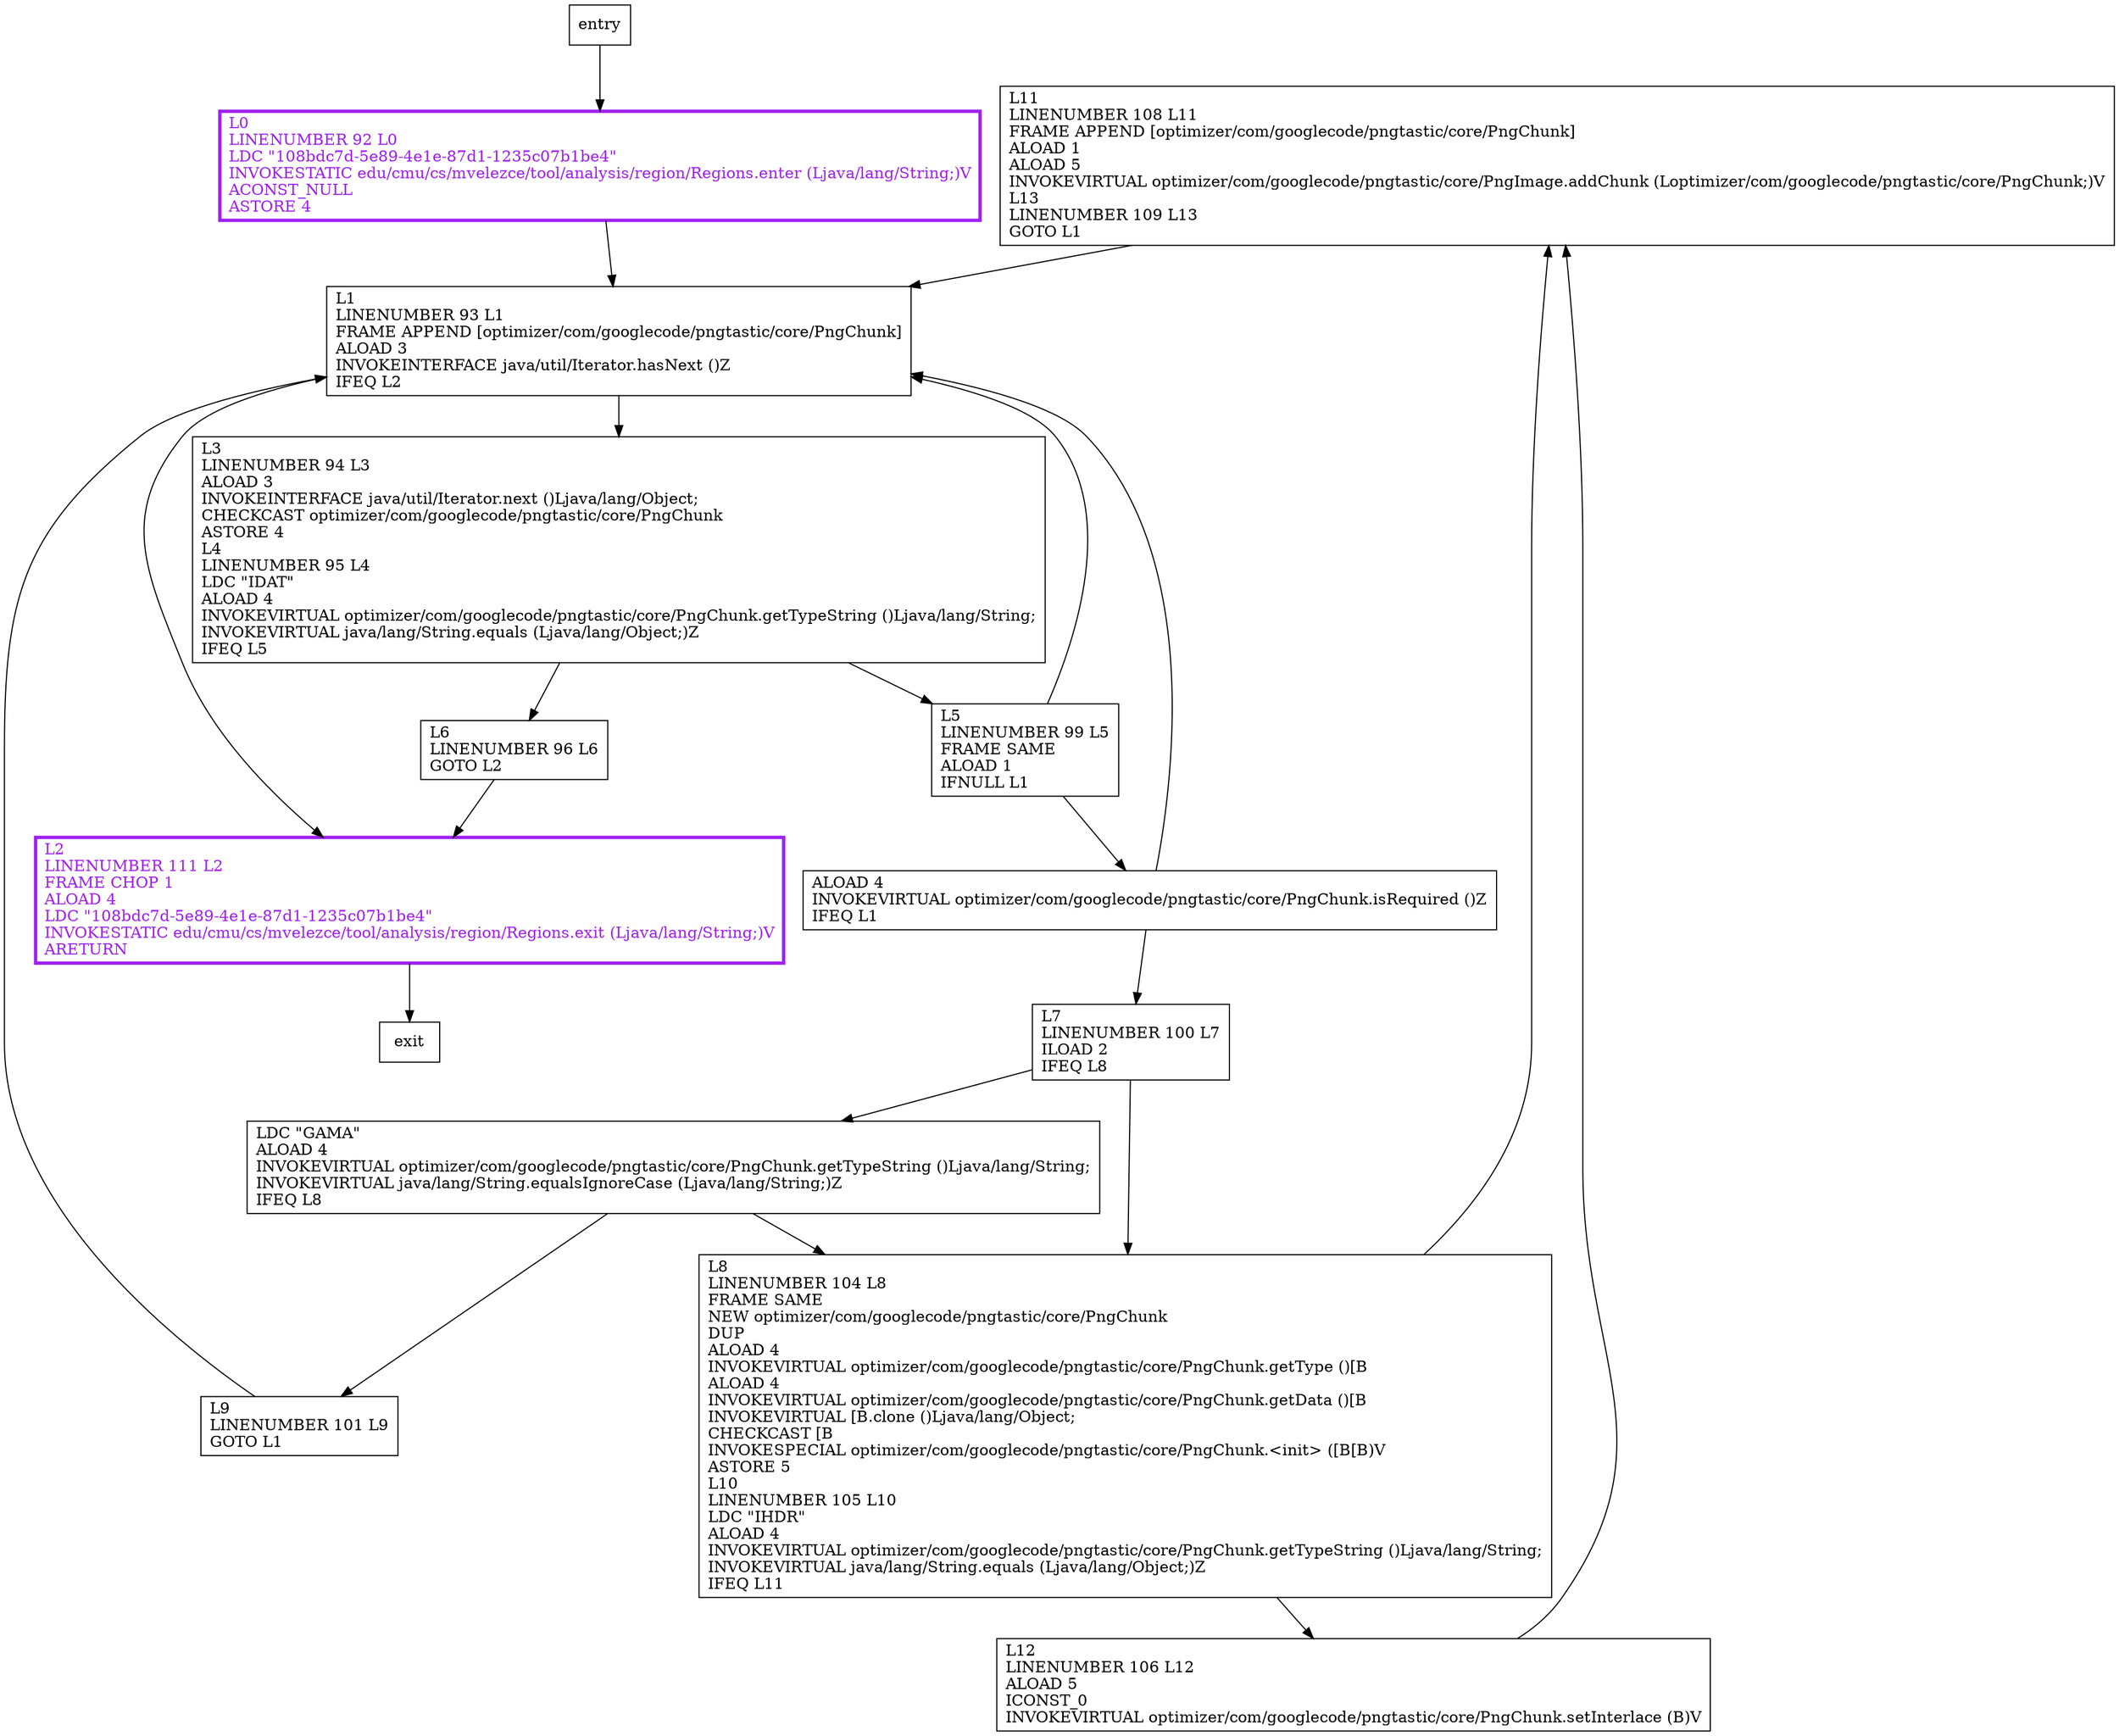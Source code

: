 digraph processHeadChunks {
node [shape=record];
1610702581 [label="L11\lLINENUMBER 108 L11\lFRAME APPEND [optimizer/com/googlecode/pngtastic/core/PngChunk]\lALOAD 1\lALOAD 5\lINVOKEVIRTUAL optimizer/com/googlecode/pngtastic/core/PngImage.addChunk (Loptimizer/com/googlecode/pngtastic/core/PngChunk;)V\lL13\lLINENUMBER 109 L13\lGOTO L1\l"];
1050065615 [label="L5\lLINENUMBER 99 L5\lFRAME SAME\lALOAD 1\lIFNULL L1\l"];
2001223946 [label="L7\lLINENUMBER 100 L7\lILOAD 2\lIFEQ L8\l"];
1946645411 [label="L8\lLINENUMBER 104 L8\lFRAME SAME\lNEW optimizer/com/googlecode/pngtastic/core/PngChunk\lDUP\lALOAD 4\lINVOKEVIRTUAL optimizer/com/googlecode/pngtastic/core/PngChunk.getType ()[B\lALOAD 4\lINVOKEVIRTUAL optimizer/com/googlecode/pngtastic/core/PngChunk.getData ()[B\lINVOKEVIRTUAL [B.clone ()Ljava/lang/Object;\lCHECKCAST [B\lINVOKESPECIAL optimizer/com/googlecode/pngtastic/core/PngChunk.\<init\> ([B[B)V\lASTORE 5\lL10\lLINENUMBER 105 L10\lLDC \"IHDR\"\lALOAD 4\lINVOKEVIRTUAL optimizer/com/googlecode/pngtastic/core/PngChunk.getTypeString ()Ljava/lang/String;\lINVOKEVIRTUAL java/lang/String.equals (Ljava/lang/Object;)Z\lIFEQ L11\l"];
1148254374 [label="L1\lLINENUMBER 93 L1\lFRAME APPEND [optimizer/com/googlecode/pngtastic/core/PngChunk]\lALOAD 3\lINVOKEINTERFACE java/util/Iterator.hasNext ()Z\lIFEQ L2\l"];
1433666880 [label="L9\lLINENUMBER 101 L9\lGOTO L1\l"];
726379593 [label="L0\lLINENUMBER 92 L0\lLDC \"108bdc7d-5e89-4e1e-87d1-1235c07b1be4\"\lINVOKESTATIC edu/cmu/cs/mvelezce/tool/analysis/region/Regions.enter (Ljava/lang/String;)V\lACONST_NULL\lASTORE 4\l"];
896644936 [label="L3\lLINENUMBER 94 L3\lALOAD 3\lINVOKEINTERFACE java/util/Iterator.next ()Ljava/lang/Object;\lCHECKCAST optimizer/com/googlecode/pngtastic/core/PngChunk\lASTORE 4\lL4\lLINENUMBER 95 L4\lLDC \"IDAT\"\lALOAD 4\lINVOKEVIRTUAL optimizer/com/googlecode/pngtastic/core/PngChunk.getTypeString ()Ljava/lang/String;\lINVOKEVIRTUAL java/lang/String.equals (Ljava/lang/Object;)Z\lIFEQ L5\l"];
1212772528 [label="L6\lLINENUMBER 96 L6\lGOTO L2\l"];
938545229 [label="LDC \"GAMA\"\lALOAD 4\lINVOKEVIRTUAL optimizer/com/googlecode/pngtastic/core/PngChunk.getTypeString ()Ljava/lang/String;\lINVOKEVIRTUAL java/lang/String.equalsIgnoreCase (Ljava/lang/String;)Z\lIFEQ L8\l"];
2089016471 [label="ALOAD 4\lINVOKEVIRTUAL optimizer/com/googlecode/pngtastic/core/PngChunk.isRequired ()Z\lIFEQ L1\l"];
265321659 [label="L2\lLINENUMBER 111 L2\lFRAME CHOP 1\lALOAD 4\lLDC \"108bdc7d-5e89-4e1e-87d1-1235c07b1be4\"\lINVOKESTATIC edu/cmu/cs/mvelezce/tool/analysis/region/Regions.exit (Ljava/lang/String;)V\lARETURN\l"];
794075965 [label="L12\lLINENUMBER 106 L12\lALOAD 5\lICONST_0\lINVOKEVIRTUAL optimizer/com/googlecode/pngtastic/core/PngChunk.setInterlace (B)V\l"];
entry;
exit;
1610702581 -> 1148254374;
1050065615 -> 1148254374;
1050065615 -> 2089016471;
2001223946 -> 1946645411;
2001223946 -> 938545229;
entry -> 726379593;
1946645411 -> 1610702581;
1946645411 -> 794075965;
1148254374 -> 896644936;
1148254374 -> 265321659;
1433666880 -> 1148254374;
726379593 -> 1148254374;
896644936 -> 1050065615;
896644936 -> 1212772528;
1212772528 -> 265321659;
938545229 -> 1946645411;
938545229 -> 1433666880;
2089016471 -> 1148254374;
2089016471 -> 2001223946;
265321659 -> exit;
794075965 -> 1610702581;
726379593[fontcolor="purple", penwidth=3, color="purple"];
265321659[fontcolor="purple", penwidth=3, color="purple"];
}
